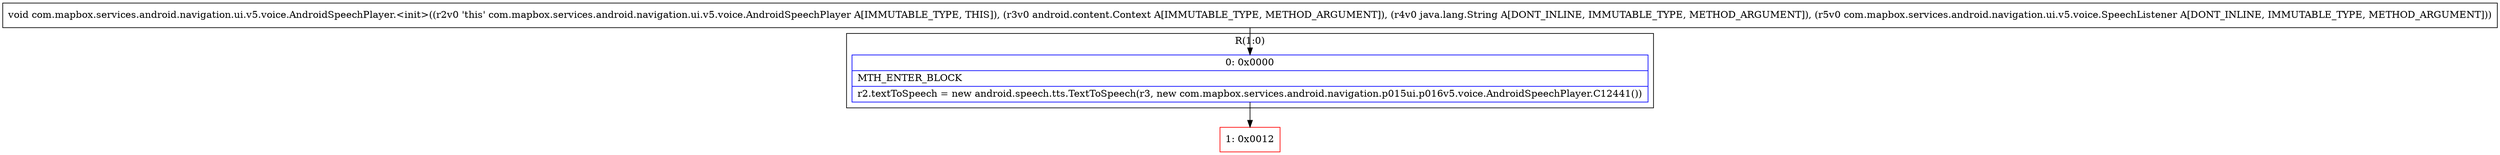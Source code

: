 digraph "CFG forcom.mapbox.services.android.navigation.ui.v5.voice.AndroidSpeechPlayer.\<init\>(Landroid\/content\/Context;Ljava\/lang\/String;Lcom\/mapbox\/services\/android\/navigation\/ui\/v5\/voice\/SpeechListener;)V" {
subgraph cluster_Region_1737454300 {
label = "R(1:0)";
node [shape=record,color=blue];
Node_0 [shape=record,label="{0\:\ 0x0000|MTH_ENTER_BLOCK\l|r2.textToSpeech = new android.speech.tts.TextToSpeech(r3, new com.mapbox.services.android.navigation.p015ui.p016v5.voice.AndroidSpeechPlayer.C12441())\l}"];
}
Node_1 [shape=record,color=red,label="{1\:\ 0x0012}"];
MethodNode[shape=record,label="{void com.mapbox.services.android.navigation.ui.v5.voice.AndroidSpeechPlayer.\<init\>((r2v0 'this' com.mapbox.services.android.navigation.ui.v5.voice.AndroidSpeechPlayer A[IMMUTABLE_TYPE, THIS]), (r3v0 android.content.Context A[IMMUTABLE_TYPE, METHOD_ARGUMENT]), (r4v0 java.lang.String A[DONT_INLINE, IMMUTABLE_TYPE, METHOD_ARGUMENT]), (r5v0 com.mapbox.services.android.navigation.ui.v5.voice.SpeechListener A[DONT_INLINE, IMMUTABLE_TYPE, METHOD_ARGUMENT])) }"];
MethodNode -> Node_0;
Node_0 -> Node_1;
}

